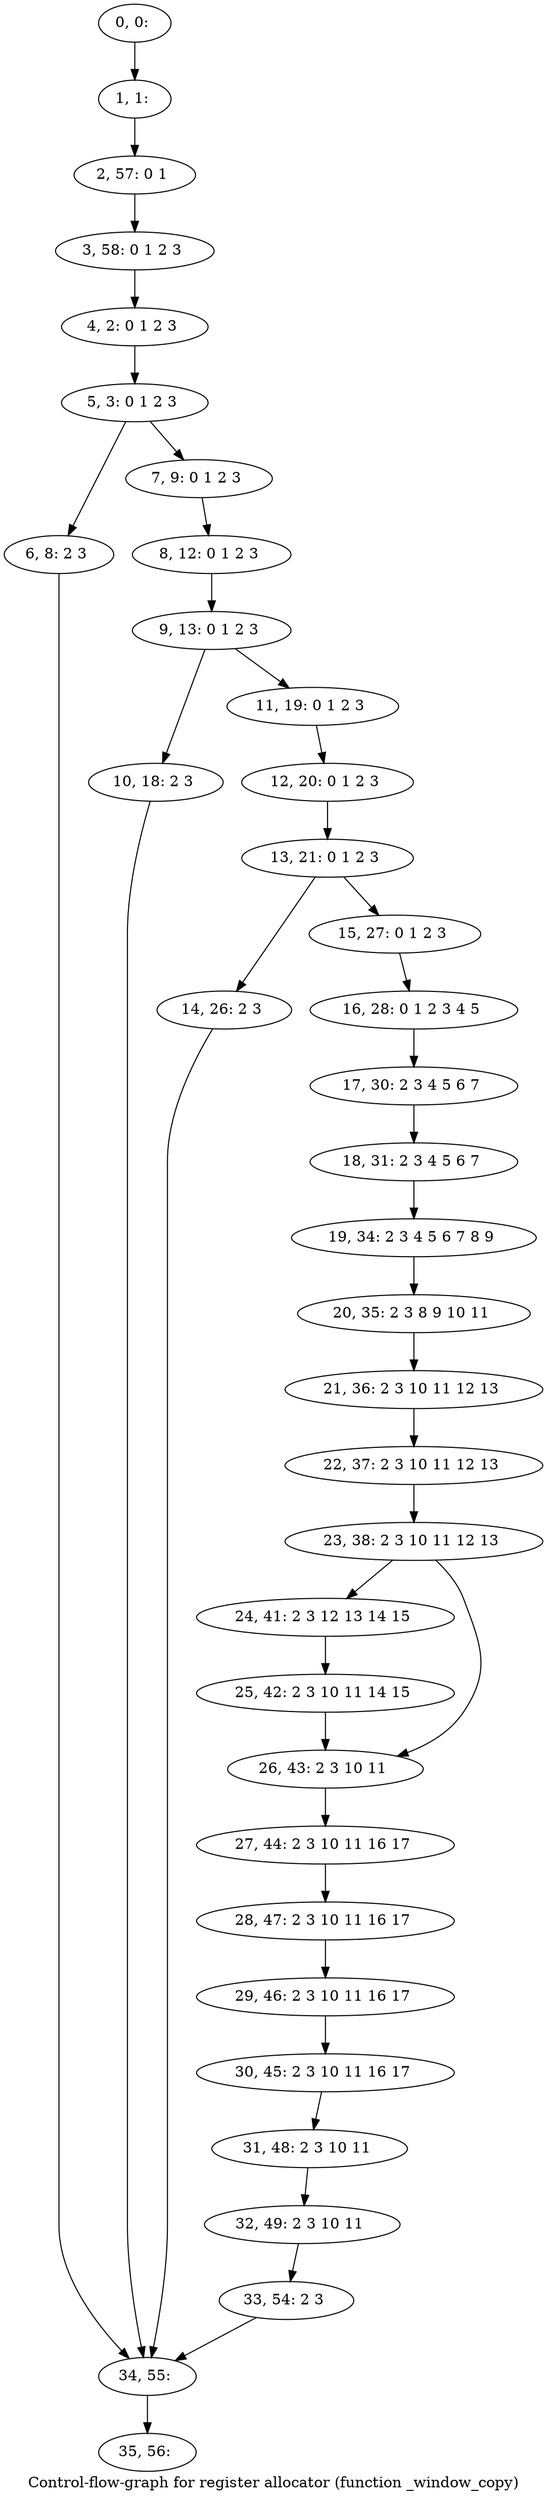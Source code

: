 digraph G {
graph [label="Control-flow-graph for register allocator (function _window_copy)"]
0[label="0, 0: "];
1[label="1, 1: "];
2[label="2, 57: 0 1 "];
3[label="3, 58: 0 1 2 3 "];
4[label="4, 2: 0 1 2 3 "];
5[label="5, 3: 0 1 2 3 "];
6[label="6, 8: 2 3 "];
7[label="7, 9: 0 1 2 3 "];
8[label="8, 12: 0 1 2 3 "];
9[label="9, 13: 0 1 2 3 "];
10[label="10, 18: 2 3 "];
11[label="11, 19: 0 1 2 3 "];
12[label="12, 20: 0 1 2 3 "];
13[label="13, 21: 0 1 2 3 "];
14[label="14, 26: 2 3 "];
15[label="15, 27: 0 1 2 3 "];
16[label="16, 28: 0 1 2 3 4 5 "];
17[label="17, 30: 2 3 4 5 6 7 "];
18[label="18, 31: 2 3 4 5 6 7 "];
19[label="19, 34: 2 3 4 5 6 7 8 9 "];
20[label="20, 35: 2 3 8 9 10 11 "];
21[label="21, 36: 2 3 10 11 12 13 "];
22[label="22, 37: 2 3 10 11 12 13 "];
23[label="23, 38: 2 3 10 11 12 13 "];
24[label="24, 41: 2 3 12 13 14 15 "];
25[label="25, 42: 2 3 10 11 14 15 "];
26[label="26, 43: 2 3 10 11 "];
27[label="27, 44: 2 3 10 11 16 17 "];
28[label="28, 47: 2 3 10 11 16 17 "];
29[label="29, 46: 2 3 10 11 16 17 "];
30[label="30, 45: 2 3 10 11 16 17 "];
31[label="31, 48: 2 3 10 11 "];
32[label="32, 49: 2 3 10 11 "];
33[label="33, 54: 2 3 "];
34[label="34, 55: "];
35[label="35, 56: "];
0->1 ;
1->2 ;
2->3 ;
3->4 ;
4->5 ;
5->6 ;
5->7 ;
6->34 ;
7->8 ;
8->9 ;
9->10 ;
9->11 ;
10->34 ;
11->12 ;
12->13 ;
13->14 ;
13->15 ;
14->34 ;
15->16 ;
16->17 ;
17->18 ;
18->19 ;
19->20 ;
20->21 ;
21->22 ;
22->23 ;
23->24 ;
23->26 ;
24->25 ;
25->26 ;
26->27 ;
27->28 ;
28->29 ;
29->30 ;
30->31 ;
31->32 ;
32->33 ;
33->34 ;
34->35 ;
}
